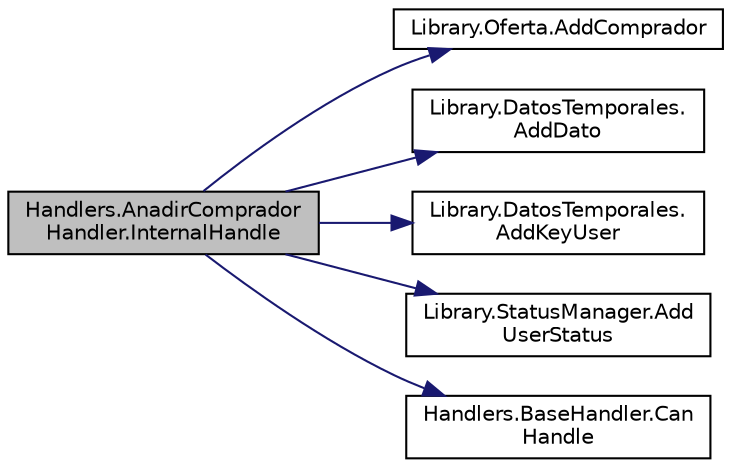 digraph "Handlers.AnadirCompradorHandler.InternalHandle"
{
 // INTERACTIVE_SVG=YES
 // LATEX_PDF_SIZE
  edge [fontname="Helvetica",fontsize="10",labelfontname="Helvetica",labelfontsize="10"];
  node [fontname="Helvetica",fontsize="10",shape=record];
  rankdir="LR";
  Node1 [label="Handlers.AnadirComprador\lHandler.InternalHandle",height=0.2,width=0.4,color="black", fillcolor="grey75", style="filled", fontcolor="black",tooltip="Procesa el comando \"/AñadirCompradorOferta\" y retorna true; retorna false en caso contrario."];
  Node1 -> Node2 [color="midnightblue",fontsize="10",style="solid",fontname="Helvetica"];
  Node2 [label="Library.Oferta.AddComprador",height=0.2,width=0.4,color="black", fillcolor="white", style="filled",URL="$classLibrary_1_1Oferta.html#ace9ca99325e83c1126376f0b3ad37020",tooltip="Añade un comprador al oferta, distingue entre ofertas únicas y recurrentes."];
  Node1 -> Node3 [color="midnightblue",fontsize="10",style="solid",fontname="Helvetica"];
  Node3 [label="Library.DatosTemporales.\lAddDato",height=0.2,width=0.4,color="black", fillcolor="white", style="filled",URL="$classLibrary_1_1DatosTemporales.html#ae0eae45c6c40fb4f23abe86569cafe32",tooltip="Add dato."];
  Node1 -> Node4 [color="midnightblue",fontsize="10",style="solid",fontname="Helvetica"];
  Node4 [label="Library.DatosTemporales.\lAddKeyUser",height=0.2,width=0.4,color="black", fillcolor="white", style="filled",URL="$classLibrary_1_1DatosTemporales.html#a1928db66cce2900628b0820ed46b9b91",tooltip="Add key."];
  Node1 -> Node5 [color="midnightblue",fontsize="10",style="solid",fontname="Helvetica"];
  Node5 [label="Library.StatusManager.Add\lUserStatus",height=0.2,width=0.4,color="black", fillcolor="white", style="filled",URL="$classLibrary_1_1StatusManager.html#abb91934f9999172a33c7c3f6bcd75196",tooltip="Añade el status del usuario al diccionario."];
  Node1 -> Node6 [color="midnightblue",fontsize="10",style="solid",fontname="Helvetica"];
  Node6 [label="Handlers.BaseHandler.Can\lHandle",height=0.2,width=0.4,color="black", fillcolor="white", style="filled",URL="$classHandlers_1_1BaseHandler.html#a01de32372e80b2d11fecdb9ea45f758e",tooltip="Determina si este \"handler\" puede procesar el mensaje. En la clase base se utiliza el array BaseHandl..."];
}
